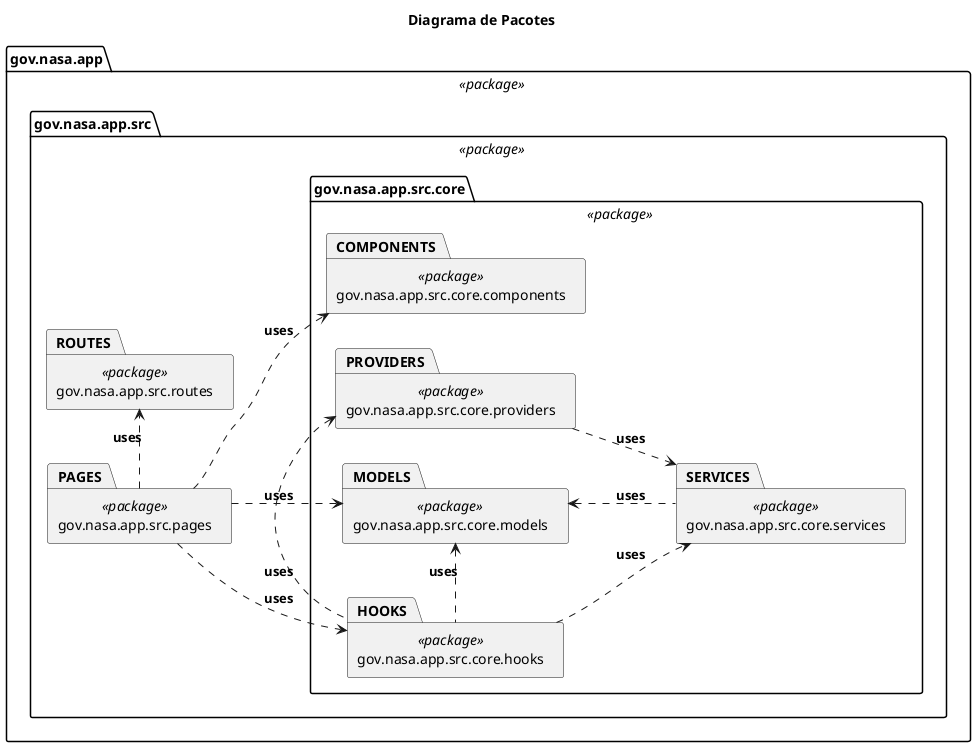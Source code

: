 @startuml "Package Diagram"

title "Diagrama de Pacotes"

left to right direction

package "gov.nasa.app" <<package>> {
  package "gov.nasa.app.src" <<package>> {
    package "gov.nasa.app.src.core" <<package>> as CORE {
      package "gov.nasa.app.src.core.hooks"      <<package>> as HOOKS
      package "gov.nasa.app.src.core.components" <<package>> as COMPONENTS
      package "gov.nasa.app.src.core.models"     <<package>> as MODELS
      package "gov.nasa.app.src.core.providers"  <<package>> as PROVIDERS
      package "gov.nasa.app.src.core.services"   <<package>> as SERVICES
    }
    package "gov.nasa.app.src.pages"   <<package>> as PAGES
    package "gov.nasa.app.src.routes"  <<package>> as ROUTES
  }
}

HOOKS .down.> SERVICES : <b>uses</b>
HOOKS .left.> PROVIDERS : <b>uses</b>
HOOKS .left.> MODELS : <b>uses</b>

PAGES .right.> ROUTES : <b>uses</b>
PAGES .right.> COMPONENTS : <b>uses</b>
PAGES .down.> HOOKS : <b>uses</b>
PAGES .right.> MODELS : <b>uses</b>

PROVIDERS ..> SERVICES : <b>uses</b>
SERVICES .up.> MODELS : <b>uses</b>

@enduml